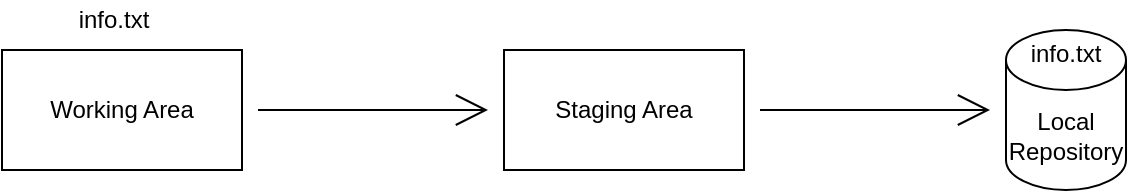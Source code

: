 <mxfile version="15.3.5" type="device"><diagram id="UHVpe9F9Y--iv0IazF6s" name="Page-1"><mxGraphModel dx="946" dy="589" grid="0" gridSize="10" guides="1" tooltips="1" connect="1" arrows="1" fold="1" page="0" pageScale="1" pageWidth="827" pageHeight="1169" math="0" shadow="0"><root><mxCell id="0"/><mxCell id="1" parent="0"/><mxCell id="-LCS6uoHA-OZD9Ddsw8d-4" style="edgeStyle=none;curved=1;rounded=0;orthogonalLoop=1;jettySize=auto;html=1;endArrow=open;startSize=14;endSize=14;sourcePerimeterSpacing=8;targetPerimeterSpacing=8;" edge="1" parent="1" source="-LCS6uoHA-OZD9Ddsw8d-1" target="-LCS6uoHA-OZD9Ddsw8d-2"><mxGeometry relative="1" as="geometry"/></mxCell><mxCell id="-LCS6uoHA-OZD9Ddsw8d-1" value="Working Area" style="rounded=0;whiteSpace=wrap;html=1;hachureGap=4;pointerEvents=0;" vertex="1" parent="1"><mxGeometry x="70" y="186" width="120" height="60" as="geometry"/></mxCell><mxCell id="-LCS6uoHA-OZD9Ddsw8d-5" style="edgeStyle=none;curved=1;rounded=0;orthogonalLoop=1;jettySize=auto;html=1;endArrow=open;startSize=14;endSize=14;sourcePerimeterSpacing=8;targetPerimeterSpacing=8;" edge="1" parent="1" source="-LCS6uoHA-OZD9Ddsw8d-2" target="-LCS6uoHA-OZD9Ddsw8d-3"><mxGeometry relative="1" as="geometry"/></mxCell><mxCell id="-LCS6uoHA-OZD9Ddsw8d-2" value="Staging Area" style="rounded=0;whiteSpace=wrap;html=1;hachureGap=4;pointerEvents=0;" vertex="1" parent="1"><mxGeometry x="321" y="186" width="120" height="60" as="geometry"/></mxCell><mxCell id="-LCS6uoHA-OZD9Ddsw8d-3" value="Local&lt;br&gt;Repository" style="shape=cylinder3;whiteSpace=wrap;html=1;boundedLbl=1;backgroundOutline=1;size=15;hachureGap=4;pointerEvents=0;" vertex="1" parent="1"><mxGeometry x="572" y="176" width="60" height="80" as="geometry"/></mxCell><mxCell id="-LCS6uoHA-OZD9Ddsw8d-6" value="info.txt" style="text;html=1;strokeColor=none;fillColor=none;align=center;verticalAlign=middle;whiteSpace=wrap;rounded=0;hachureGap=4;pointerEvents=0;" vertex="1" parent="1"><mxGeometry x="582" y="178" width="40" height="20" as="geometry"/></mxCell><mxCell id="-LCS6uoHA-OZD9Ddsw8d-9" value="info.txt" style="text;html=1;strokeColor=none;fillColor=none;align=center;verticalAlign=middle;whiteSpace=wrap;rounded=0;hachureGap=4;pointerEvents=0;" vertex="1" parent="1"><mxGeometry x="106" y="161" width="40" height="20" as="geometry"/></mxCell></root></mxGraphModel></diagram></mxfile>